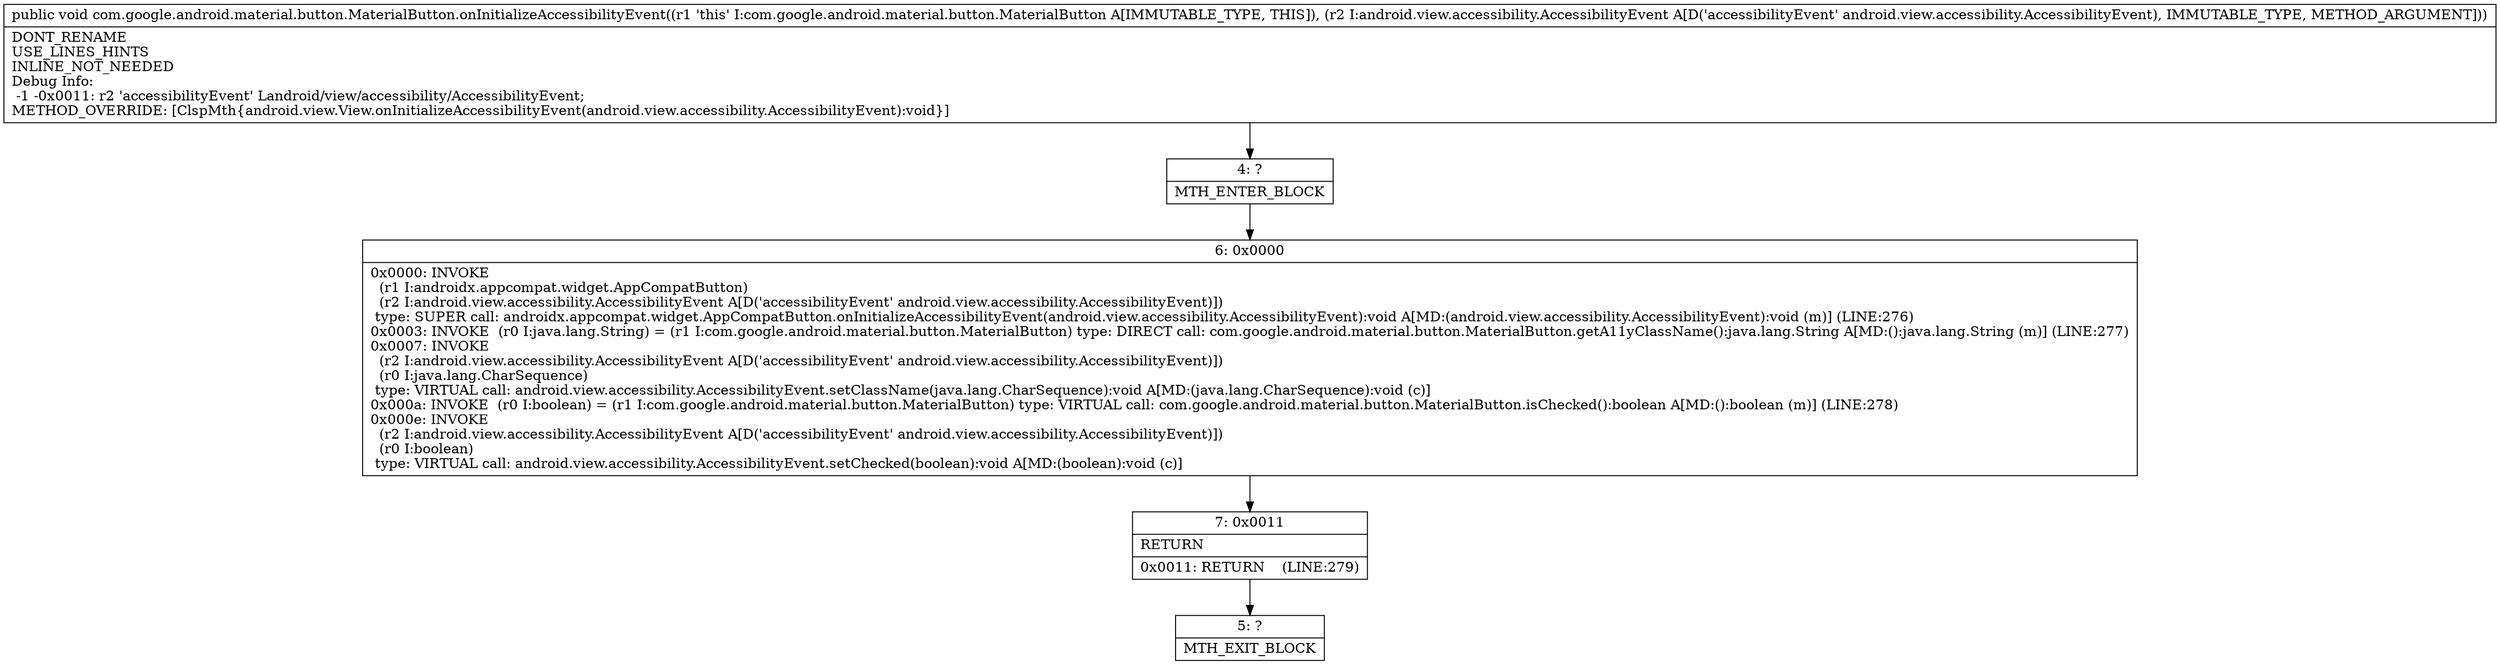 digraph "CFG forcom.google.android.material.button.MaterialButton.onInitializeAccessibilityEvent(Landroid\/view\/accessibility\/AccessibilityEvent;)V" {
Node_4 [shape=record,label="{4\:\ ?|MTH_ENTER_BLOCK\l}"];
Node_6 [shape=record,label="{6\:\ 0x0000|0x0000: INVOKE  \l  (r1 I:androidx.appcompat.widget.AppCompatButton)\l  (r2 I:android.view.accessibility.AccessibilityEvent A[D('accessibilityEvent' android.view.accessibility.AccessibilityEvent)])\l type: SUPER call: androidx.appcompat.widget.AppCompatButton.onInitializeAccessibilityEvent(android.view.accessibility.AccessibilityEvent):void A[MD:(android.view.accessibility.AccessibilityEvent):void (m)] (LINE:276)\l0x0003: INVOKE  (r0 I:java.lang.String) = (r1 I:com.google.android.material.button.MaterialButton) type: DIRECT call: com.google.android.material.button.MaterialButton.getA11yClassName():java.lang.String A[MD:():java.lang.String (m)] (LINE:277)\l0x0007: INVOKE  \l  (r2 I:android.view.accessibility.AccessibilityEvent A[D('accessibilityEvent' android.view.accessibility.AccessibilityEvent)])\l  (r0 I:java.lang.CharSequence)\l type: VIRTUAL call: android.view.accessibility.AccessibilityEvent.setClassName(java.lang.CharSequence):void A[MD:(java.lang.CharSequence):void (c)]\l0x000a: INVOKE  (r0 I:boolean) = (r1 I:com.google.android.material.button.MaterialButton) type: VIRTUAL call: com.google.android.material.button.MaterialButton.isChecked():boolean A[MD:():boolean (m)] (LINE:278)\l0x000e: INVOKE  \l  (r2 I:android.view.accessibility.AccessibilityEvent A[D('accessibilityEvent' android.view.accessibility.AccessibilityEvent)])\l  (r0 I:boolean)\l type: VIRTUAL call: android.view.accessibility.AccessibilityEvent.setChecked(boolean):void A[MD:(boolean):void (c)]\l}"];
Node_7 [shape=record,label="{7\:\ 0x0011|RETURN\l|0x0011: RETURN    (LINE:279)\l}"];
Node_5 [shape=record,label="{5\:\ ?|MTH_EXIT_BLOCK\l}"];
MethodNode[shape=record,label="{public void com.google.android.material.button.MaterialButton.onInitializeAccessibilityEvent((r1 'this' I:com.google.android.material.button.MaterialButton A[IMMUTABLE_TYPE, THIS]), (r2 I:android.view.accessibility.AccessibilityEvent A[D('accessibilityEvent' android.view.accessibility.AccessibilityEvent), IMMUTABLE_TYPE, METHOD_ARGUMENT]))  | DONT_RENAME\lUSE_LINES_HINTS\lINLINE_NOT_NEEDED\lDebug Info:\l  \-1 \-0x0011: r2 'accessibilityEvent' Landroid\/view\/accessibility\/AccessibilityEvent;\lMETHOD_OVERRIDE: [ClspMth\{android.view.View.onInitializeAccessibilityEvent(android.view.accessibility.AccessibilityEvent):void\}]\l}"];
MethodNode -> Node_4;Node_4 -> Node_6;
Node_6 -> Node_7;
Node_7 -> Node_5;
}

